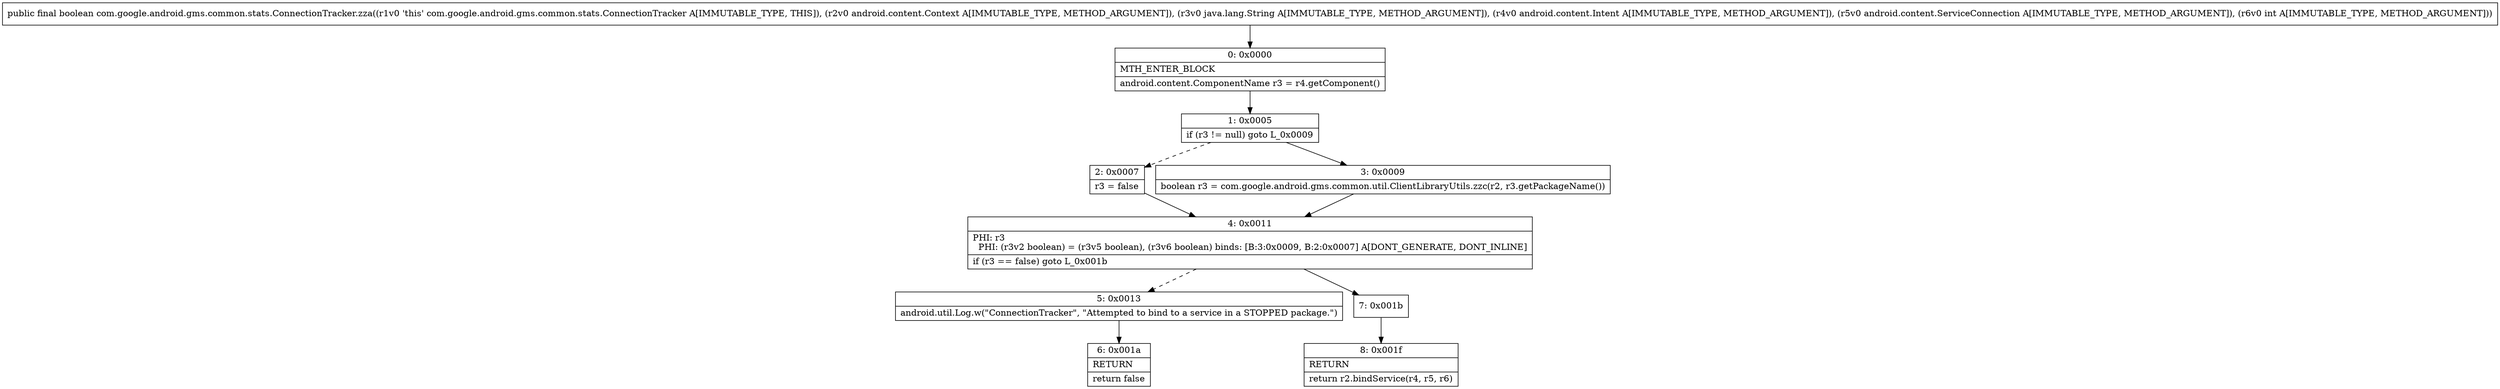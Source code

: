 digraph "CFG forcom.google.android.gms.common.stats.ConnectionTracker.zza(Landroid\/content\/Context;Ljava\/lang\/String;Landroid\/content\/Intent;Landroid\/content\/ServiceConnection;I)Z" {
Node_0 [shape=record,label="{0\:\ 0x0000|MTH_ENTER_BLOCK\l|android.content.ComponentName r3 = r4.getComponent()\l}"];
Node_1 [shape=record,label="{1\:\ 0x0005|if (r3 != null) goto L_0x0009\l}"];
Node_2 [shape=record,label="{2\:\ 0x0007|r3 = false\l}"];
Node_3 [shape=record,label="{3\:\ 0x0009|boolean r3 = com.google.android.gms.common.util.ClientLibraryUtils.zzc(r2, r3.getPackageName())\l}"];
Node_4 [shape=record,label="{4\:\ 0x0011|PHI: r3 \l  PHI: (r3v2 boolean) = (r3v5 boolean), (r3v6 boolean) binds: [B:3:0x0009, B:2:0x0007] A[DONT_GENERATE, DONT_INLINE]\l|if (r3 == false) goto L_0x001b\l}"];
Node_5 [shape=record,label="{5\:\ 0x0013|android.util.Log.w(\"ConnectionTracker\", \"Attempted to bind to a service in a STOPPED package.\")\l}"];
Node_6 [shape=record,label="{6\:\ 0x001a|RETURN\l|return false\l}"];
Node_7 [shape=record,label="{7\:\ 0x001b}"];
Node_8 [shape=record,label="{8\:\ 0x001f|RETURN\l|return r2.bindService(r4, r5, r6)\l}"];
MethodNode[shape=record,label="{public final boolean com.google.android.gms.common.stats.ConnectionTracker.zza((r1v0 'this' com.google.android.gms.common.stats.ConnectionTracker A[IMMUTABLE_TYPE, THIS]), (r2v0 android.content.Context A[IMMUTABLE_TYPE, METHOD_ARGUMENT]), (r3v0 java.lang.String A[IMMUTABLE_TYPE, METHOD_ARGUMENT]), (r4v0 android.content.Intent A[IMMUTABLE_TYPE, METHOD_ARGUMENT]), (r5v0 android.content.ServiceConnection A[IMMUTABLE_TYPE, METHOD_ARGUMENT]), (r6v0 int A[IMMUTABLE_TYPE, METHOD_ARGUMENT])) }"];
MethodNode -> Node_0;
Node_0 -> Node_1;
Node_1 -> Node_2[style=dashed];
Node_1 -> Node_3;
Node_2 -> Node_4;
Node_3 -> Node_4;
Node_4 -> Node_5[style=dashed];
Node_4 -> Node_7;
Node_5 -> Node_6;
Node_7 -> Node_8;
}

